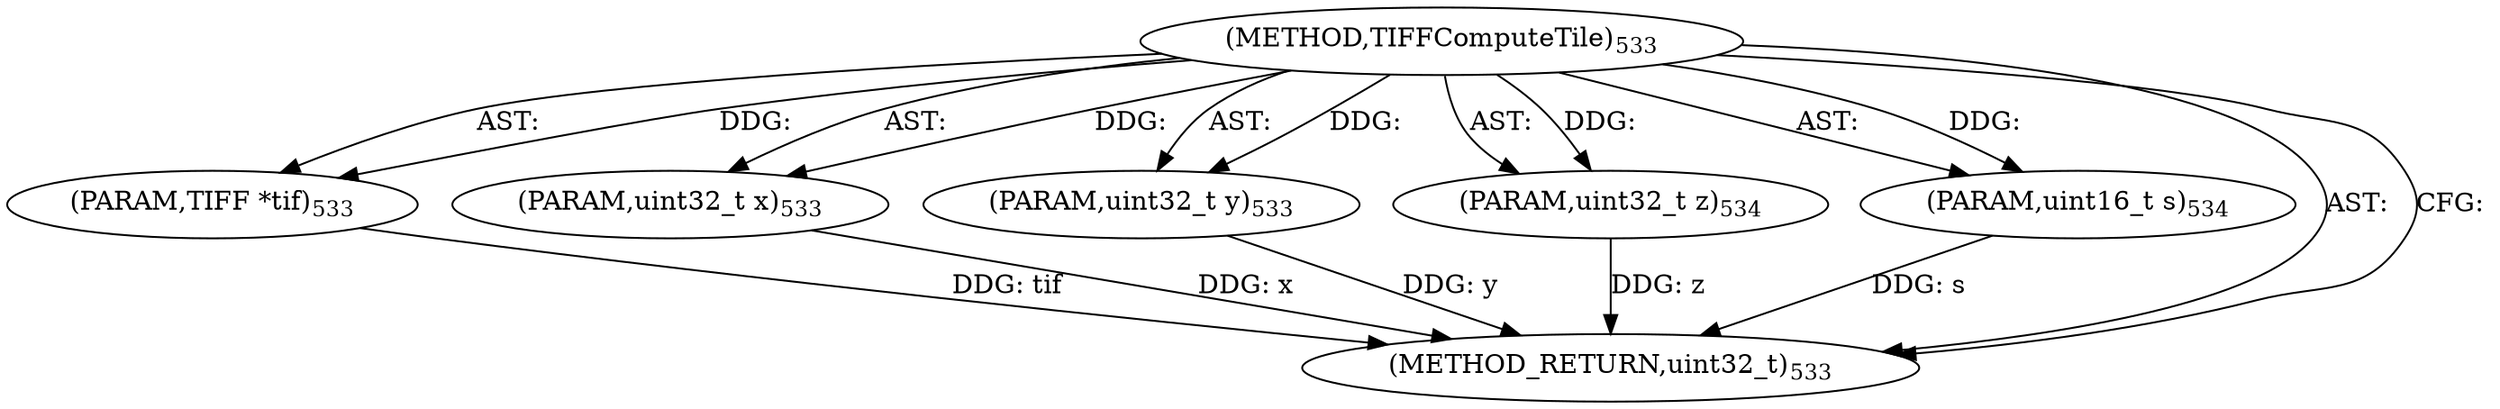 digraph "TIFFComputeTile" {  
"9083" [label = <(METHOD,TIFFComputeTile)<SUB>533</SUB>> ]
"9084" [label = <(PARAM,TIFF *tif)<SUB>533</SUB>> ]
"9085" [label = <(PARAM,uint32_t x)<SUB>533</SUB>> ]
"9086" [label = <(PARAM,uint32_t y)<SUB>533</SUB>> ]
"9087" [label = <(PARAM,uint32_t z)<SUB>534</SUB>> ]
"9088" [label = <(PARAM,uint16_t s)<SUB>534</SUB>> ]
"9089" [label = <(METHOD_RETURN,uint32_t)<SUB>533</SUB>> ]
  "9083" -> "9084"  [ label = "AST: "] 
  "9083" -> "9085"  [ label = "AST: "] 
  "9083" -> "9086"  [ label = "AST: "] 
  "9083" -> "9087"  [ label = "AST: "] 
  "9083" -> "9088"  [ label = "AST: "] 
  "9083" -> "9089"  [ label = "AST: "] 
  "9083" -> "9089"  [ label = "CFG: "] 
  "9084" -> "9089"  [ label = "DDG: tif"] 
  "9085" -> "9089"  [ label = "DDG: x"] 
  "9086" -> "9089"  [ label = "DDG: y"] 
  "9087" -> "9089"  [ label = "DDG: z"] 
  "9088" -> "9089"  [ label = "DDG: s"] 
  "9083" -> "9084"  [ label = "DDG: "] 
  "9083" -> "9085"  [ label = "DDG: "] 
  "9083" -> "9086"  [ label = "DDG: "] 
  "9083" -> "9087"  [ label = "DDG: "] 
  "9083" -> "9088"  [ label = "DDG: "] 
}
